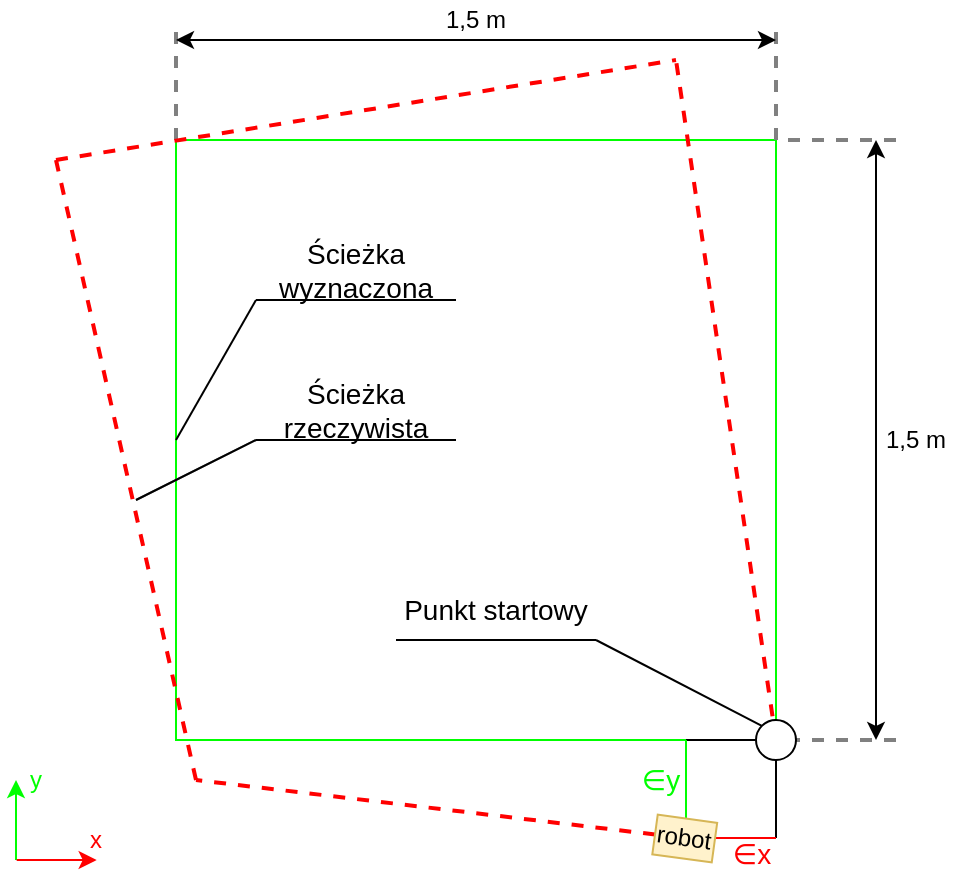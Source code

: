 <mxfile version="13.10.4" type="device"><diagram id="kR-mF8Aa23my94r9PcjK" name="Page-1"><mxGraphModel dx="1185" dy="662" grid="1" gridSize="10" guides="1" tooltips="1" connect="1" arrows="1" fold="1" page="1" pageScale="1" pageWidth="827" pageHeight="1169" math="0" shadow="0"><root><mxCell id="0"/><mxCell id="1" parent="0"/><mxCell id="KL9PDrSYTS1ZTtHbbv9D-1" value="" style="rounded=0;whiteSpace=wrap;html=1;fillColor=none;strokeColor=#00FF00;" vertex="1" parent="1"><mxGeometry x="120" y="160" width="300" height="300" as="geometry"/></mxCell><mxCell id="KL9PDrSYTS1ZTtHbbv9D-3" value="&lt;font style=&quot;font-size: 14px&quot;&gt;Punkt startowy&lt;/font&gt;" style="text;html=1;strokeColor=none;fillColor=none;align=center;verticalAlign=middle;whiteSpace=wrap;rounded=0;" vertex="1" parent="1"><mxGeometry x="230" y="380" width="100" height="30" as="geometry"/></mxCell><mxCell id="KL9PDrSYTS1ZTtHbbv9D-4" value="" style="endArrow=none;dashed=1;html=1;strokeWidth=2;exitX=0;exitY=0;exitDx=0;exitDy=0;strokeColor=#808080;" edge="1" parent="1" source="KL9PDrSYTS1ZTtHbbv9D-1"><mxGeometry width="50" height="50" relative="1" as="geometry"><mxPoint x="110" y="150" as="sourcePoint"/><mxPoint x="120" y="100" as="targetPoint"/></mxGeometry></mxCell><mxCell id="KL9PDrSYTS1ZTtHbbv9D-5" value="" style="endArrow=none;dashed=1;html=1;strokeWidth=2;exitX=0;exitY=0;exitDx=0;exitDy=0;strokeColor=#808080;" edge="1" parent="1"><mxGeometry width="50" height="50" relative="1" as="geometry"><mxPoint x="420" y="160" as="sourcePoint"/><mxPoint x="420" y="100" as="targetPoint"/></mxGeometry></mxCell><mxCell id="KL9PDrSYTS1ZTtHbbv9D-6" value="" style="endArrow=none;dashed=1;html=1;strokeWidth=2;entryX=1;entryY=0;entryDx=0;entryDy=0;strokeColor=#808080;" edge="1" parent="1" target="KL9PDrSYTS1ZTtHbbv9D-1"><mxGeometry width="50" height="50" relative="1" as="geometry"><mxPoint x="480" y="160" as="sourcePoint"/><mxPoint x="530" y="180" as="targetPoint"/></mxGeometry></mxCell><mxCell id="KL9PDrSYTS1ZTtHbbv9D-7" value="" style="endArrow=none;dashed=1;html=1;strokeWidth=2;entryX=1;entryY=0;entryDx=0;entryDy=0;strokeColor=#808080;" edge="1" parent="1"><mxGeometry width="50" height="50" relative="1" as="geometry"><mxPoint x="480" y="460" as="sourcePoint"/><mxPoint x="420" y="460" as="targetPoint"/></mxGeometry></mxCell><mxCell id="KL9PDrSYTS1ZTtHbbv9D-8" value="" style="endArrow=classic;startArrow=classic;html=1;" edge="1" parent="1"><mxGeometry width="50" height="50" relative="1" as="geometry"><mxPoint x="120" y="110" as="sourcePoint"/><mxPoint x="420" y="110" as="targetPoint"/></mxGeometry></mxCell><mxCell id="KL9PDrSYTS1ZTtHbbv9D-9" value="" style="endArrow=classic;startArrow=classic;html=1;" edge="1" parent="1"><mxGeometry width="50" height="50" relative="1" as="geometry"><mxPoint x="470" y="160" as="sourcePoint"/><mxPoint x="470" y="460" as="targetPoint"/></mxGeometry></mxCell><mxCell id="KL9PDrSYTS1ZTtHbbv9D-10" value="1,5 m" style="text;html=1;strokeColor=none;fillColor=none;align=center;verticalAlign=middle;whiteSpace=wrap;rounded=0;" vertex="1" parent="1"><mxGeometry x="250" y="90" width="40" height="20" as="geometry"/></mxCell><mxCell id="KL9PDrSYTS1ZTtHbbv9D-11" value="1,5 m" style="text;html=1;strokeColor=none;fillColor=none;align=center;verticalAlign=middle;whiteSpace=wrap;rounded=0;" vertex="1" parent="1"><mxGeometry x="470" y="300" width="40" height="20" as="geometry"/></mxCell><mxCell id="KL9PDrSYTS1ZTtHbbv9D-13" value="" style="endArrow=none;dashed=1;html=1;strokeWidth=2;exitX=1;exitY=1;exitDx=0;exitDy=0;fillColor=#f8cecc;strokeColor=#FF0000;" edge="1" parent="1" source="KL9PDrSYTS1ZTtHbbv9D-1"><mxGeometry width="50" height="50" relative="1" as="geometry"><mxPoint x="340" y="500" as="sourcePoint"/><mxPoint x="370" y="120" as="targetPoint"/></mxGeometry></mxCell><mxCell id="KL9PDrSYTS1ZTtHbbv9D-14" value="" style="endArrow=none;dashed=1;html=1;strokeWidth=2;fillColor=#f8cecc;strokeColor=#FF0000;" edge="1" parent="1"><mxGeometry width="50" height="50" relative="1" as="geometry"><mxPoint x="60" y="170" as="sourcePoint"/><mxPoint x="370" y="120" as="targetPoint"/></mxGeometry></mxCell><mxCell id="KL9PDrSYTS1ZTtHbbv9D-15" value="" style="endArrow=none;dashed=1;html=1;strokeWidth=2;fillColor=#f8cecc;strokeColor=#FF0000;" edge="1" parent="1"><mxGeometry width="50" height="50" relative="1" as="geometry"><mxPoint x="130" y="480" as="sourcePoint"/><mxPoint x="60" y="170" as="targetPoint"/></mxGeometry></mxCell><mxCell id="KL9PDrSYTS1ZTtHbbv9D-16" value="" style="endArrow=none;dashed=1;html=1;strokeWidth=2;fillColor=#f8cecc;exitX=1;exitY=0.5;exitDx=0;exitDy=0;strokeColor=#FF0000;" edge="1" parent="1" source="KL9PDrSYTS1ZTtHbbv9D-12"><mxGeometry width="50" height="50" relative="1" as="geometry"><mxPoint x="360" y="500" as="sourcePoint"/><mxPoint x="130" y="480" as="targetPoint"/></mxGeometry></mxCell><mxCell id="KL9PDrSYTS1ZTtHbbv9D-17" value="" style="endArrow=none;html=1;strokeColor=#808080;entryX=0;entryY=1;entryDx=0;entryDy=0;exitX=1;exitY=1;exitDx=0;exitDy=0;" edge="1" parent="1" source="KL9PDrSYTS1ZTtHbbv9D-3" target="KL9PDrSYTS1ZTtHbbv9D-3"><mxGeometry width="50" height="50" relative="1" as="geometry"><mxPoint x="450" y="510" as="sourcePoint"/><mxPoint x="500" y="460" as="targetPoint"/></mxGeometry></mxCell><mxCell id="KL9PDrSYTS1ZTtHbbv9D-18" value="" style="endArrow=none;html=1;entryX=1;entryY=1;entryDx=0;entryDy=0;exitX=0;exitY=0;exitDx=0;exitDy=0;" edge="1" parent="1" source="KL9PDrSYTS1ZTtHbbv9D-2" target="KL9PDrSYTS1ZTtHbbv9D-3"><mxGeometry width="50" height="50" relative="1" as="geometry"><mxPoint x="340" y="440" as="sourcePoint"/><mxPoint x="390" y="390" as="targetPoint"/></mxGeometry></mxCell><mxCell id="KL9PDrSYTS1ZTtHbbv9D-19" value="&lt;span style=&quot;font-size: 14px&quot;&gt;Ścieżka wyznaczona&lt;/span&gt;" style="text;html=1;strokeColor=none;fillColor=none;align=center;verticalAlign=middle;whiteSpace=wrap;rounded=0;" vertex="1" parent="1"><mxGeometry x="160" y="210" width="100" height="30" as="geometry"/></mxCell><mxCell id="KL9PDrSYTS1ZTtHbbv9D-20" value="" style="endArrow=none;html=1;strokeColor=#808080;entryX=0;entryY=1;entryDx=0;entryDy=0;exitX=1;exitY=1;exitDx=0;exitDy=0;" edge="1" parent="1" source="KL9PDrSYTS1ZTtHbbv9D-19" target="KL9PDrSYTS1ZTtHbbv9D-19"><mxGeometry width="50" height="50" relative="1" as="geometry"><mxPoint x="380" y="340" as="sourcePoint"/><mxPoint x="430" y="290" as="targetPoint"/></mxGeometry></mxCell><mxCell id="KL9PDrSYTS1ZTtHbbv9D-21" value="&lt;font style=&quot;font-size: 14px&quot;&gt;Ścieżka rzeczywista&lt;/font&gt;" style="text;html=1;strokeColor=none;fillColor=none;align=center;verticalAlign=middle;whiteSpace=wrap;rounded=0;" vertex="1" parent="1"><mxGeometry x="160" y="280" width="100" height="30" as="geometry"/></mxCell><mxCell id="KL9PDrSYTS1ZTtHbbv9D-22" value="" style="endArrow=none;html=1;strokeColor=#808080;entryX=0;entryY=1;entryDx=0;entryDy=0;exitX=1;exitY=1;exitDx=0;exitDy=0;" edge="1" parent="1" source="KL9PDrSYTS1ZTtHbbv9D-21" target="KL9PDrSYTS1ZTtHbbv9D-21"><mxGeometry width="50" height="50" relative="1" as="geometry"><mxPoint x="380" y="410" as="sourcePoint"/><mxPoint x="430" y="360" as="targetPoint"/></mxGeometry></mxCell><mxCell id="KL9PDrSYTS1ZTtHbbv9D-23" value="" style="endArrow=none;html=1;entryX=0;entryY=1;entryDx=0;entryDy=0;exitX=0;exitY=0.5;exitDx=0;exitDy=0;" edge="1" parent="1" source="KL9PDrSYTS1ZTtHbbv9D-1" target="KL9PDrSYTS1ZTtHbbv9D-19"><mxGeometry width="50" height="50" relative="1" as="geometry"><mxPoint x="270" y="300" as="sourcePoint"/><mxPoint x="320" y="250" as="targetPoint"/></mxGeometry></mxCell><mxCell id="KL9PDrSYTS1ZTtHbbv9D-24" value="" style="endArrow=none;html=1;strokeColor=#808080;entryX=0;entryY=1;entryDx=0;entryDy=0;" edge="1" parent="1" target="KL9PDrSYTS1ZTtHbbv9D-21"><mxGeometry width="50" height="50" relative="1" as="geometry"><mxPoint x="100" y="340" as="sourcePoint"/><mxPoint x="210" y="350" as="targetPoint"/></mxGeometry></mxCell><mxCell id="KL9PDrSYTS1ZTtHbbv9D-25" value="" style="endArrow=classic;html=1;strokeColor=#00FF00;" edge="1" parent="1"><mxGeometry width="50" height="50" relative="1" as="geometry"><mxPoint x="40.0" y="520" as="sourcePoint"/><mxPoint x="40.0" y="480" as="targetPoint"/></mxGeometry></mxCell><mxCell id="KL9PDrSYTS1ZTtHbbv9D-26" value="" style="endArrow=classic;html=1;strokeColor=#FF0000;" edge="1" parent="1"><mxGeometry width="50" height="50" relative="1" as="geometry"><mxPoint x="40.34" y="520" as="sourcePoint"/><mxPoint x="80.34" y="520" as="targetPoint"/></mxGeometry></mxCell><mxCell id="KL9PDrSYTS1ZTtHbbv9D-27" value="&lt;font color=&quot;#ff0000&quot;&gt;x&lt;/font&gt;" style="text;html=1;strokeColor=none;fillColor=none;align=center;verticalAlign=middle;whiteSpace=wrap;rounded=0;" vertex="1" parent="1"><mxGeometry x="70.34" y="500" width="20" height="20" as="geometry"/></mxCell><mxCell id="KL9PDrSYTS1ZTtHbbv9D-28" value="&lt;font color=&quot;#00ff00&quot;&gt;y&lt;/font&gt;" style="text;html=1;strokeColor=none;fillColor=none;align=center;verticalAlign=middle;whiteSpace=wrap;rounded=0;" vertex="1" parent="1"><mxGeometry x="40.34" y="470" width="20" height="20" as="geometry"/></mxCell><mxCell id="KL9PDrSYTS1ZTtHbbv9D-29" value="" style="endArrow=none;html=1;entryX=0;entryY=1;entryDx=0;entryDy=0;exitX=1;exitY=1;exitDx=0;exitDy=0;" edge="1" parent="1"><mxGeometry width="50" height="50" relative="1" as="geometry"><mxPoint x="260" y="240" as="sourcePoint"/><mxPoint x="160" y="240" as="targetPoint"/></mxGeometry></mxCell><mxCell id="KL9PDrSYTS1ZTtHbbv9D-31" value="" style="endArrow=none;html=1;entryX=0;entryY=1;entryDx=0;entryDy=0;" edge="1" parent="1"><mxGeometry width="50" height="50" relative="1" as="geometry"><mxPoint x="100" y="340" as="sourcePoint"/><mxPoint x="160" y="310" as="targetPoint"/></mxGeometry></mxCell><mxCell id="KL9PDrSYTS1ZTtHbbv9D-32" value="" style="endArrow=none;html=1;entryX=0;entryY=1;entryDx=0;entryDy=0;exitX=1;exitY=1;exitDx=0;exitDy=0;" edge="1" parent="1"><mxGeometry width="50" height="50" relative="1" as="geometry"><mxPoint x="260" y="310" as="sourcePoint"/><mxPoint x="160" y="310" as="targetPoint"/></mxGeometry></mxCell><mxCell id="KL9PDrSYTS1ZTtHbbv9D-33" value="" style="endArrow=none;html=1;entryX=0;entryY=1;entryDx=0;entryDy=0;exitX=1;exitY=1;exitDx=0;exitDy=0;" edge="1" parent="1"><mxGeometry width="50" height="50" relative="1" as="geometry"><mxPoint x="330" y="410" as="sourcePoint"/><mxPoint x="230" y="410" as="targetPoint"/></mxGeometry></mxCell><mxCell id="KL9PDrSYTS1ZTtHbbv9D-34" value="" style="endArrow=none;html=1;strokeColor=#000000;entryX=1;entryY=1;entryDx=0;entryDy=0;" edge="1" parent="1" target="KL9PDrSYTS1ZTtHbbv9D-1"><mxGeometry width="50" height="50" relative="1" as="geometry"><mxPoint x="420" y="509" as="sourcePoint"/><mxPoint x="440" y="490" as="targetPoint"/></mxGeometry></mxCell><mxCell id="KL9PDrSYTS1ZTtHbbv9D-35" value="" style="endArrow=none;html=1;strokeColor=#000000;exitX=0.85;exitY=1;exitDx=0;exitDy=0;exitPerimeter=0;" edge="1" parent="1" source="KL9PDrSYTS1ZTtHbbv9D-1"><mxGeometry width="50" height="50" relative="1" as="geometry"><mxPoint x="380" y="470" as="sourcePoint"/><mxPoint x="420" y="460" as="targetPoint"/></mxGeometry></mxCell><mxCell id="KL9PDrSYTS1ZTtHbbv9D-2" value="" style="ellipse;whiteSpace=wrap;html=1;" vertex="1" parent="1"><mxGeometry x="410" y="450" width="20" height="20" as="geometry"/></mxCell><mxCell id="KL9PDrSYTS1ZTtHbbv9D-36" value="" style="endArrow=none;html=1;strokeColor=#00FF00;" edge="1" parent="1"><mxGeometry width="50" height="50" relative="1" as="geometry"><mxPoint x="375" y="509" as="sourcePoint"/><mxPoint x="375" y="460" as="targetPoint"/></mxGeometry></mxCell><mxCell id="KL9PDrSYTS1ZTtHbbv9D-37" value="" style="endArrow=none;html=1;entryX=0.48;entryY=0.518;entryDx=0;entryDy=0;entryPerimeter=0;strokeColor=#FF0000;" edge="1" parent="1" target="KL9PDrSYTS1ZTtHbbv9D-12"><mxGeometry width="50" height="50" relative="1" as="geometry"><mxPoint x="420" y="509" as="sourcePoint"/><mxPoint x="375" y="530" as="targetPoint"/></mxGeometry></mxCell><mxCell id="KL9PDrSYTS1ZTtHbbv9D-12" value="robot" style="rounded=0;whiteSpace=wrap;html=1;fillColor=#fff2cc;strokeColor=#d6b656;rotation=7.8;direction=west;" vertex="1" parent="1"><mxGeometry x="359.37" y="499.28" width="30" height="20" as="geometry"/></mxCell><mxCell id="KL9PDrSYTS1ZTtHbbv9D-38" value="&lt;font color=&quot;#ff0000&quot; style=&quot;font-size: 14px&quot;&gt;∈x&lt;/font&gt;" style="text;html=1;strokeColor=none;fillColor=none;align=center;verticalAlign=middle;whiteSpace=wrap;rounded=0;" vertex="1" parent="1"><mxGeometry x="396" y="504" width="24" height="26" as="geometry"/></mxCell><mxCell id="KL9PDrSYTS1ZTtHbbv9D-39" value="&lt;font color=&quot;#00ff00&quot; style=&quot;font-size: 14px&quot;&gt;∈y&lt;/font&gt;" style="text;html=1;strokeColor=none;fillColor=none;align=center;verticalAlign=middle;whiteSpace=wrap;rounded=0;" vertex="1" parent="1"><mxGeometry x="350" y="470" width="25.37" height="20" as="geometry"/></mxCell></root></mxGraphModel></diagram></mxfile>